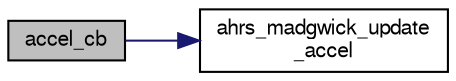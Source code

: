 digraph "accel_cb"
{
  edge [fontname="FreeSans",fontsize="10",labelfontname="FreeSans",labelfontsize="10"];
  node [fontname="FreeSans",fontsize="10",shape=record];
  rankdir="LR";
  Node1 [label="accel_cb",height=0.2,width=0.4,color="black", fillcolor="grey75", style="filled", fontcolor="black"];
  Node1 -> Node2 [color="midnightblue",fontsize="10",style="solid",fontname="FreeSans"];
  Node2 [label="ahrs_madgwick_update\l_accel",height=0.2,width=0.4,color="black", fillcolor="white", style="filled",URL="$ahrs__madgwick_8c.html#a6cffc31c9a5475cd6724c3a6039a78b0"];
}
